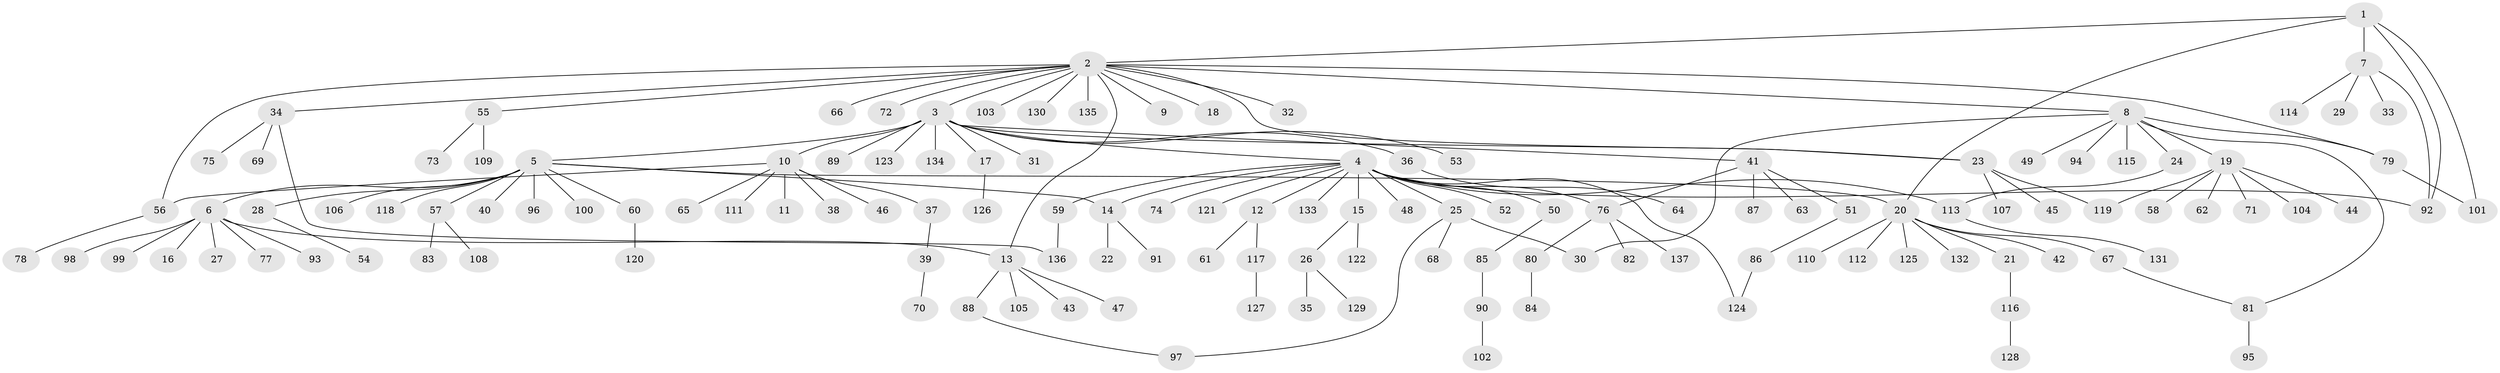 // coarse degree distribution, {19: 0.009259259259259259, 13: 0.009259259259259259, 17: 0.009259259259259259, 11: 0.009259259259259259, 7: 0.018518518518518517, 4: 0.018518518518518517, 8: 0.018518518518518517, 1: 0.6388888888888888, 5: 0.027777777777777776, 3: 0.07407407407407407, 2: 0.1574074074074074, 6: 0.009259259259259259}
// Generated by graph-tools (version 1.1) at 2025/51/02/27/25 19:51:56]
// undirected, 137 vertices, 153 edges
graph export_dot {
graph [start="1"]
  node [color=gray90,style=filled];
  1;
  2;
  3;
  4;
  5;
  6;
  7;
  8;
  9;
  10;
  11;
  12;
  13;
  14;
  15;
  16;
  17;
  18;
  19;
  20;
  21;
  22;
  23;
  24;
  25;
  26;
  27;
  28;
  29;
  30;
  31;
  32;
  33;
  34;
  35;
  36;
  37;
  38;
  39;
  40;
  41;
  42;
  43;
  44;
  45;
  46;
  47;
  48;
  49;
  50;
  51;
  52;
  53;
  54;
  55;
  56;
  57;
  58;
  59;
  60;
  61;
  62;
  63;
  64;
  65;
  66;
  67;
  68;
  69;
  70;
  71;
  72;
  73;
  74;
  75;
  76;
  77;
  78;
  79;
  80;
  81;
  82;
  83;
  84;
  85;
  86;
  87;
  88;
  89;
  90;
  91;
  92;
  93;
  94;
  95;
  96;
  97;
  98;
  99;
  100;
  101;
  102;
  103;
  104;
  105;
  106;
  107;
  108;
  109;
  110;
  111;
  112;
  113;
  114;
  115;
  116;
  117;
  118;
  119;
  120;
  121;
  122;
  123;
  124;
  125;
  126;
  127;
  128;
  129;
  130;
  131;
  132;
  133;
  134;
  135;
  136;
  137;
  1 -- 2;
  1 -- 7;
  1 -- 20;
  1 -- 92;
  1 -- 101;
  2 -- 3;
  2 -- 8;
  2 -- 9;
  2 -- 13;
  2 -- 18;
  2 -- 23;
  2 -- 32;
  2 -- 34;
  2 -- 55;
  2 -- 56;
  2 -- 66;
  2 -- 72;
  2 -- 79;
  2 -- 103;
  2 -- 130;
  2 -- 135;
  3 -- 4;
  3 -- 5;
  3 -- 10;
  3 -- 17;
  3 -- 23;
  3 -- 31;
  3 -- 36;
  3 -- 41;
  3 -- 53;
  3 -- 89;
  3 -- 123;
  3 -- 134;
  4 -- 12;
  4 -- 14;
  4 -- 15;
  4 -- 25;
  4 -- 48;
  4 -- 50;
  4 -- 52;
  4 -- 59;
  4 -- 74;
  4 -- 76;
  4 -- 92;
  4 -- 113;
  4 -- 121;
  4 -- 124;
  4 -- 133;
  5 -- 6;
  5 -- 14;
  5 -- 20;
  5 -- 28;
  5 -- 40;
  5 -- 57;
  5 -- 60;
  5 -- 96;
  5 -- 100;
  5 -- 106;
  5 -- 118;
  6 -- 13;
  6 -- 16;
  6 -- 27;
  6 -- 77;
  6 -- 93;
  6 -- 98;
  6 -- 99;
  7 -- 29;
  7 -- 33;
  7 -- 92;
  7 -- 114;
  8 -- 19;
  8 -- 24;
  8 -- 30;
  8 -- 49;
  8 -- 79;
  8 -- 81;
  8 -- 94;
  8 -- 115;
  10 -- 11;
  10 -- 37;
  10 -- 38;
  10 -- 46;
  10 -- 56;
  10 -- 65;
  10 -- 111;
  12 -- 61;
  12 -- 117;
  13 -- 43;
  13 -- 47;
  13 -- 88;
  13 -- 105;
  14 -- 22;
  14 -- 91;
  15 -- 26;
  15 -- 122;
  17 -- 126;
  19 -- 44;
  19 -- 58;
  19 -- 62;
  19 -- 71;
  19 -- 104;
  19 -- 119;
  20 -- 21;
  20 -- 42;
  20 -- 67;
  20 -- 110;
  20 -- 112;
  20 -- 125;
  20 -- 132;
  21 -- 116;
  23 -- 45;
  23 -- 107;
  23 -- 119;
  24 -- 113;
  25 -- 30;
  25 -- 68;
  25 -- 97;
  26 -- 35;
  26 -- 129;
  28 -- 54;
  34 -- 69;
  34 -- 75;
  34 -- 136;
  36 -- 64;
  37 -- 39;
  39 -- 70;
  41 -- 51;
  41 -- 63;
  41 -- 76;
  41 -- 87;
  50 -- 85;
  51 -- 86;
  55 -- 73;
  55 -- 109;
  56 -- 78;
  57 -- 83;
  57 -- 108;
  59 -- 136;
  60 -- 120;
  67 -- 81;
  76 -- 80;
  76 -- 82;
  76 -- 137;
  79 -- 101;
  80 -- 84;
  81 -- 95;
  85 -- 90;
  86 -- 124;
  88 -- 97;
  90 -- 102;
  113 -- 131;
  116 -- 128;
  117 -- 127;
}

